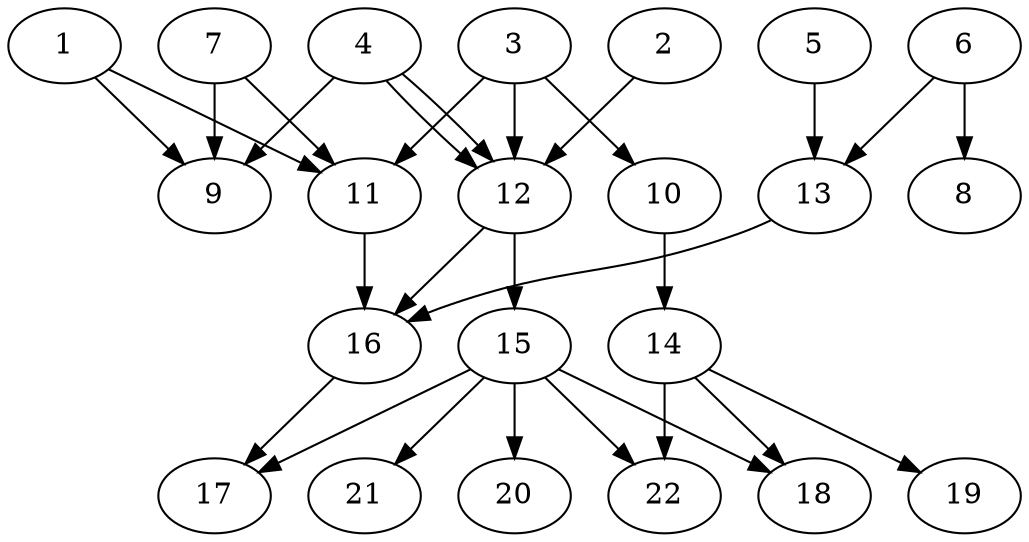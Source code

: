 // DAG (tier=2-normal, mode=compute, n=22, ccr=0.362, fat=0.618, density=0.471, regular=0.435, jump=0.119, mindata=524288, maxdata=8388608)
// DAG automatically generated by daggen at Sun Aug 24 16:33:33 2025
// /home/ermia/Project/Environments/daggen/bin/daggen --dot --ccr 0.362 --fat 0.618 --regular 0.435 --density 0.471 --jump 0.119 --mindata 524288 --maxdata 8388608 -n 22 
digraph G {
  1 [size="1431890228265477", alpha="0.19", expect_size="715945114132738"]
  1 -> 9 [size ="37240797396992"]
  1 -> 11 [size ="37240797396992"]
  2 [size="957396163513025024", alpha="0.19", expect_size="478698081756512512"]
  2 -> 12 [size ="407877013471232"]
  3 [size="4155276764236375", alpha="0.17", expect_size="2077638382118187"]
  3 -> 10 [size ="494007440375808"]
  3 -> 11 [size ="494007440375808"]
  3 -> 12 [size ="494007440375808"]
  4 [size="8184179616978567168", alpha="0.02", expect_size="4092089808489283584"]
  4 -> 9 [size ="32489280110592"]
  4 -> 12 [size ="32489280110592"]
  4 -> 12 [size ="32489280110592"]
  5 [size="62669929871610740736", alpha="0.07", expect_size="31334964935805370368"]
  5 -> 13 [size ="126220373065728"]
  6 [size="3877947368366178", alpha="0.08", expect_size="1938973684183089"]
  6 -> 8 [size ="72064526450688"]
  6 -> 13 [size ="72064526450688"]
  7 [size="380897268167762688", alpha="0.07", expect_size="190448634083881344"]
  7 -> 9 [size ="294984561459200"]
  7 -> 11 [size ="294984561459200"]
  8 [size="411839891519646592", alpha="0.02", expect_size="205919945759823296"]
  9 [size="10786620659943832", alpha="0.12", expect_size="5393310329971916"]
  10 [size="1605860512890758", alpha="0.03", expect_size="802930256445379"]
  10 -> 14 [size ="40159152177152"]
  11 [size="424089875536991872", alpha="0.15", expect_size="212044937768495936"]
  11 -> 16 [size ="205957313331200"]
  12 [size="30916570058326016000", alpha="0.15", expect_size="15458285029163008000"]
  12 -> 15 [size ="78804470988800"]
  12 -> 16 [size ="78804470988800"]
  13 [size="1452664257127645184", alpha="0.08", expect_size="726332128563822592"]
  13 -> 16 [size ="10261247295488"]
  14 [size="480815576778048448", alpha="0.06", expect_size="240407788389024224"]
  14 -> 18 [size ="223005573644288"]
  14 -> 19 [size ="223005573644288"]
  14 -> 22 [size ="223005573644288"]
  15 [size="639419952192310", alpha="0.20", expect_size="319709976096155"]
  15 -> 17 [size ="11819288625152"]
  15 -> 18 [size ="11819288625152"]
  15 -> 20 [size ="11819288625152"]
  15 -> 21 [size ="11819288625152"]
  15 -> 22 [size ="11819288625152"]
  16 [size="8491204223720005", alpha="0.16", expect_size="4245602111860002"]
  16 -> 17 [size ="4581194989568"]
  17 [size="4624475987579502592", alpha="0.07", expect_size="2312237993789751296"]
  18 [size="16999202013503906", alpha="0.06", expect_size="8499601006751953"]
  19 [size="326483908310337024", alpha="0.18", expect_size="163241954155168512"]
  20 [size="160852855191286841344", alpha="0.14", expect_size="80426427595643420672"]
  21 [size="655810587230892288", alpha="0.06", expect_size="327905293615446144"]
  22 [size="400799626780668224", alpha="0.12", expect_size="200399813390334112"]
}